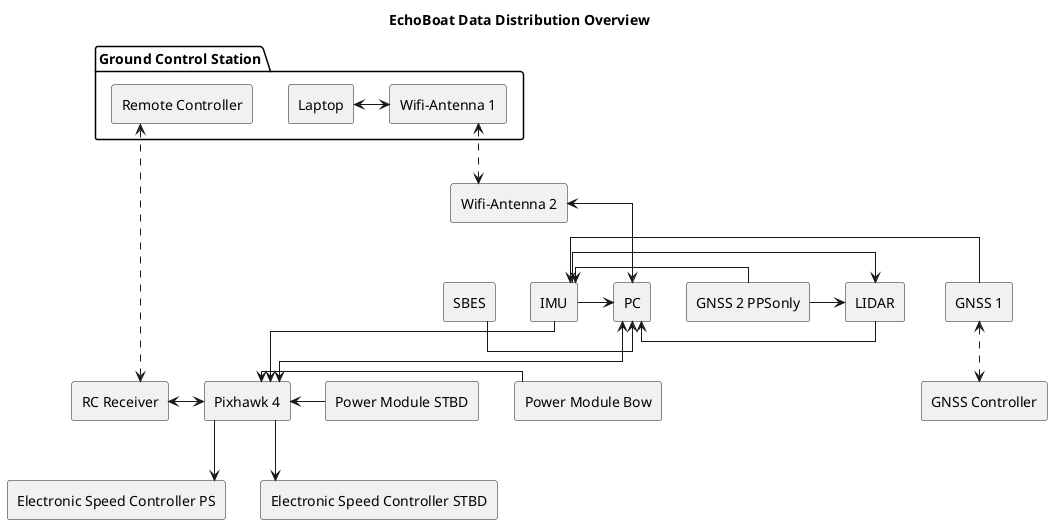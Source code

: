 @startuml
title "EchoBoat Data Distribution Overview"
skinparam componentStyle rectangle
skinparam linetype ortho

component "Pixhawk 4" as PH
component "PC"
component "SBES"

together {
together {
    component "GNSS 1" as GNSS1
    component "GNSS Controller" as GNSSC
}
component "GNSS 2 PPSonly" as GNSS2
component "IMU"
component "LIDAR"
}

together {
component "Power Module STBD" as PMstbd
component "Power Module Bow" as PMbow
}

component "Electronic Speed Controller PS" as ESCps
component "Electronic Speed Controller STBD" as ESCstbd
component "RC Receiver" as RCtrans

package "Ground Control Station"{
    component "Remote Controller" as RC
    component "Laptop"
    component "Wifi-Antenna 1" as Wifi1
}
component "Wifi-Antenna 2" as Wifi2

RCtrans <-> PH
RC <..down..> RCtrans

Wifi1 <-left-> Laptop
Wifi1 <..> Wifi2
Wifi2 <-right-> PC

PMbow -left-> PH 
PMstbd -left-> PH

PH <-up-> PC

SBES -r-> PC

IMU --> LIDAR
LIDAR -> PC
GNSS2 -> LIDAR
GNSS2 -l-> IMU


GNSS1 <..> GNSSC
GNSS1 --> IMU
IMU -> PH
IMU -> PC


PH -down-> ESCps
PH -down-> ESCstbd

' [Battery PS] -up-> ESCps
' [PMstbd] -right-> ESCstbd

' hide @unlinked
@enduml